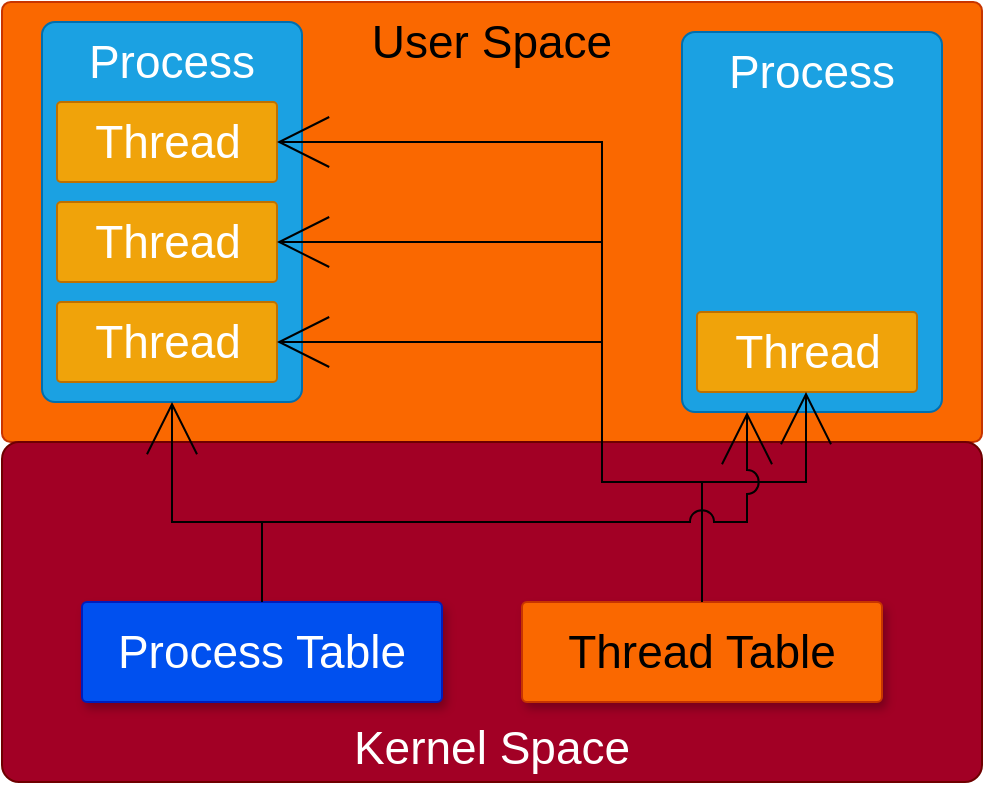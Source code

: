 <mxfile>
    <diagram id="6xKfx5pk_HkfYSLFShNt" name="Page-1">
        <mxGraphModel dx="705" dy="950" grid="1" gridSize="10" guides="1" tooltips="1" connect="1" arrows="1" fold="1" page="1" pageScale="1" pageWidth="850" pageHeight="1100" math="0" shadow="0">
            <root>
                <mxCell id="0"/>
                <mxCell id="1" parent="0"/>
                <mxCell id="2" value="&lt;font style=&quot;font-size: 23px&quot;&gt;User Space&lt;br&gt;&lt;/font&gt;" style="rounded=1;whiteSpace=wrap;html=1;verticalAlign=top;arcSize=2;fillColor=#fa6800;strokeColor=#C73500;" vertex="1" parent="1">
                    <mxGeometry width="490" height="220" as="geometry"/>
                </mxCell>
                <mxCell id="3" value="&lt;font style=&quot;font-size: 23px&quot;&gt;Process&lt;br&gt;&lt;/font&gt;" style="rounded=1;whiteSpace=wrap;html=1;verticalAlign=top;arcSize=5;fillColor=#1ba1e2;strokeColor=#006EAF;fontColor=#ffffff;" vertex="1" parent="1">
                    <mxGeometry x="20" y="10" width="130" height="190" as="geometry"/>
                </mxCell>
                <mxCell id="4" value="&lt;font style=&quot;font-size: 23px&quot;&gt;Kernel Space&lt;br&gt;&lt;/font&gt;" style="rounded=1;whiteSpace=wrap;html=1;verticalAlign=bottom;arcSize=5;fillColor=#a20025;strokeColor=#6F0000;fontColor=#ffffff;" vertex="1" parent="1">
                    <mxGeometry y="220" width="490" height="170" as="geometry"/>
                </mxCell>
                <mxCell id="5" style="edgeStyle=orthogonalEdgeStyle;rounded=0;orthogonalLoop=1;jettySize=auto;html=1;exitX=0.5;exitY=0;exitDx=0;exitDy=0;entryX=0.5;entryY=1;entryDx=0;entryDy=0;endArrow=open;endFill=0;endSize=24;" edge="1" parent="1" source="8" target="3">
                    <mxGeometry relative="1" as="geometry">
                        <Array as="points">
                            <mxPoint x="130" y="260"/>
                            <mxPoint x="85" y="260"/>
                        </Array>
                    </mxGeometry>
                </mxCell>
                <mxCell id="8" value="&lt;font style=&quot;font-size: 23px&quot;&gt;Process Table&lt;br&gt;&lt;/font&gt;" style="rounded=1;whiteSpace=wrap;html=1;verticalAlign=middle;arcSize=5;fillColor=#0050ef;strokeColor=#001DBC;fontColor=#ffffff;shadow=1;" vertex="1" parent="1">
                    <mxGeometry x="40" y="300" width="180" height="50" as="geometry"/>
                </mxCell>
                <mxCell id="9" value="&lt;font style=&quot;font-size: 23px&quot;&gt;Thread&lt;br&gt;&lt;/font&gt;" style="rounded=1;whiteSpace=wrap;html=1;verticalAlign=top;arcSize=5;fillColor=#f0a30a;strokeColor=#BD7000;fontColor=#FFFFFF;" vertex="1" parent="1">
                    <mxGeometry x="27.5" y="100" width="110" height="40" as="geometry"/>
                </mxCell>
                <mxCell id="10" value="&lt;font style=&quot;font-size: 23px&quot;&gt;Thread&lt;br&gt;&lt;/font&gt;" style="rounded=1;whiteSpace=wrap;html=1;verticalAlign=top;arcSize=5;fillColor=#f0a30a;strokeColor=#BD7000;fontColor=#FFFFFF;" vertex="1" parent="1">
                    <mxGeometry x="27.5" y="150" width="110" height="40" as="geometry"/>
                </mxCell>
                <mxCell id="11" value="&lt;font style=&quot;font-size: 23px&quot;&gt;Thread&lt;br&gt;&lt;/font&gt;" style="rounded=1;whiteSpace=wrap;html=1;verticalAlign=top;arcSize=5;fillColor=#f0a30a;strokeColor=#BD7000;fontColor=#FFFFFF;" vertex="1" parent="1">
                    <mxGeometry x="27.5" y="50" width="110" height="40" as="geometry"/>
                </mxCell>
                <mxCell id="17" value="&lt;font style=&quot;font-size: 23px&quot;&gt;Thread Table&lt;br&gt;&lt;/font&gt;" style="rounded=1;whiteSpace=wrap;html=1;verticalAlign=middle;arcSize=5;fillColor=#fa6800;strokeColor=#C73500;shadow=1;" vertex="1" parent="1">
                    <mxGeometry x="260" y="300" width="180" height="50" as="geometry"/>
                </mxCell>
                <mxCell id="20" style="edgeStyle=orthogonalEdgeStyle;rounded=0;orthogonalLoop=1;jettySize=auto;html=1;entryX=1;entryY=0.5;entryDx=0;entryDy=0;endArrow=open;endFill=0;endSize=24;jumpStyle=arc;" edge="1" parent="1" target="10">
                    <mxGeometry relative="1" as="geometry">
                        <mxPoint x="350" y="300" as="sourcePoint"/>
                        <mxPoint x="95" y="210" as="targetPoint"/>
                        <Array as="points">
                            <mxPoint x="350" y="240"/>
                            <mxPoint x="300" y="240"/>
                            <mxPoint x="300" y="170"/>
                        </Array>
                    </mxGeometry>
                </mxCell>
                <mxCell id="21" style="edgeStyle=orthogonalEdgeStyle;rounded=0;orthogonalLoop=1;jettySize=auto;html=1;entryX=1;entryY=0.5;entryDx=0;entryDy=0;endArrow=open;endFill=0;endSize=24;jumpStyle=arc;" edge="1" parent="1" target="9">
                    <mxGeometry relative="1" as="geometry">
                        <mxPoint x="350" y="300" as="sourcePoint"/>
                        <mxPoint x="147.5" y="180" as="targetPoint"/>
                        <Array as="points">
                            <mxPoint x="350" y="240"/>
                            <mxPoint x="300" y="240"/>
                            <mxPoint x="300" y="120"/>
                        </Array>
                    </mxGeometry>
                </mxCell>
                <mxCell id="23" value="&lt;font style=&quot;font-size: 23px&quot;&gt;Process&lt;br&gt;&lt;/font&gt;" style="rounded=1;whiteSpace=wrap;html=1;verticalAlign=top;arcSize=5;fillColor=#1ba1e2;strokeColor=#006EAF;fontColor=#ffffff;" vertex="1" parent="1">
                    <mxGeometry x="340" y="15" width="130" height="190" as="geometry"/>
                </mxCell>
                <mxCell id="25" value="&lt;font style=&quot;font-size: 23px&quot;&gt;Thread&lt;br&gt;&lt;/font&gt;" style="rounded=1;whiteSpace=wrap;html=1;verticalAlign=top;arcSize=5;fillColor=#f0a30a;strokeColor=#BD7000;fontColor=#FFFFFF;" vertex="1" parent="1">
                    <mxGeometry x="347.5" y="155" width="110" height="40" as="geometry"/>
                </mxCell>
                <mxCell id="28" style="edgeStyle=orthogonalEdgeStyle;rounded=0;orthogonalLoop=1;jettySize=auto;html=1;entryX=1;entryY=0.5;entryDx=0;entryDy=0;endArrow=open;endFill=0;endSize=24;jumpStyle=arc;exitX=0.5;exitY=0;exitDx=0;exitDy=0;" edge="1" parent="1" source="17" target="11">
                    <mxGeometry relative="1" as="geometry">
                        <mxPoint x="360" y="310" as="sourcePoint"/>
                        <mxPoint x="147.5" y="130" as="targetPoint"/>
                        <Array as="points">
                            <mxPoint x="350" y="240"/>
                            <mxPoint x="300" y="240"/>
                            <mxPoint x="300" y="70"/>
                        </Array>
                    </mxGeometry>
                </mxCell>
                <mxCell id="31" style="edgeStyle=orthogonalEdgeStyle;rounded=0;orthogonalLoop=1;jettySize=auto;html=1;exitX=0.5;exitY=0;exitDx=0;exitDy=0;entryX=0.5;entryY=1;entryDx=0;entryDy=0;endArrow=open;endFill=0;endSize=24;" edge="1" parent="1" source="17" target="25">
                    <mxGeometry relative="1" as="geometry">
                        <mxPoint x="150" y="320" as="sourcePoint"/>
                        <mxPoint x="105" y="220.0" as="targetPoint"/>
                        <Array as="points">
                            <mxPoint x="350" y="240"/>
                            <mxPoint x="402" y="240"/>
                            <mxPoint x="402" y="195"/>
                        </Array>
                    </mxGeometry>
                </mxCell>
                <mxCell id="30" style="edgeStyle=orthogonalEdgeStyle;rounded=0;orthogonalLoop=1;jettySize=auto;html=1;exitX=0.5;exitY=0;exitDx=0;exitDy=0;entryX=0.25;entryY=1;entryDx=0;entryDy=0;endArrow=open;endFill=0;endSize=24;jumpStyle=arc;jumpSize=12;" edge="1" parent="1" source="8" target="23">
                    <mxGeometry relative="1" as="geometry">
                        <mxPoint x="140" y="310" as="sourcePoint"/>
                        <mxPoint x="95" y="210.0" as="targetPoint"/>
                        <Array as="points">
                            <mxPoint x="130" y="260"/>
                            <mxPoint x="373" y="260"/>
                        </Array>
                    </mxGeometry>
                </mxCell>
            </root>
        </mxGraphModel>
    </diagram>
</mxfile>